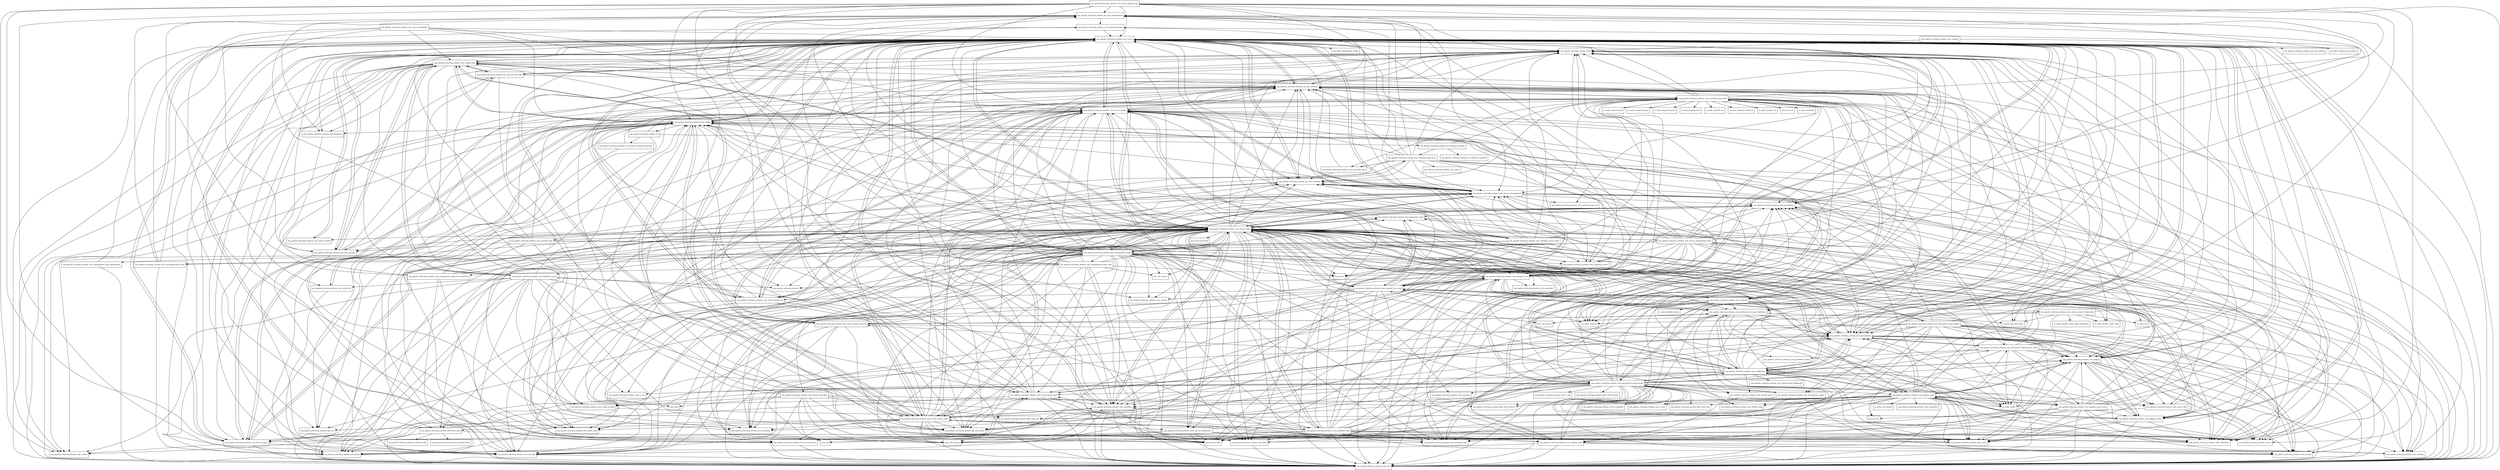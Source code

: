 digraph artemis_server_2_6_4_package_dependencies {
  node [shape = box, fontsize=10.0];
  org_apache_activemq_artemis_api_core_management -> javax_json;
  org_apache_activemq_artemis_api_core_management -> org_apache_activemq_artemis_api_core;
  org_apache_activemq_artemis_api_core_management -> org_apache_activemq_artemis_core_messagecounter;
  org_apache_activemq_artemis_api_core_management -> org_apache_activemq_artemis_utils;
  org_apache_activemq_artemis_core_config -> org_apache_activemq_artemis_api_config;
  org_apache_activemq_artemis_core_config -> org_apache_activemq_artemis_api_core;
  org_apache_activemq_artemis_core_config -> org_apache_activemq_artemis_api_core_client;
  org_apache_activemq_artemis_core_config -> org_apache_activemq_artemis_core_config_ha;
  org_apache_activemq_artemis_core_config -> org_apache_activemq_artemis_core_config_impl;
  org_apache_activemq_artemis_core_config -> org_apache_activemq_artemis_core_deployers;
  org_apache_activemq_artemis_core_config -> org_apache_activemq_artemis_core_server;
  org_apache_activemq_artemis_core_config -> org_apache_activemq_artemis_core_server_cluster_ha;
  org_apache_activemq_artemis_core_config -> org_apache_activemq_artemis_core_server_cluster_impl;
  org_apache_activemq_artemis_core_config -> org_apache_activemq_artemis_core_server_group_impl;
  org_apache_activemq_artemis_core_config -> org_apache_activemq_artemis_core_server_plugin;
  org_apache_activemq_artemis_core_config -> org_apache_activemq_artemis_core_settings_impl;
  org_apache_activemq_artemis_core_config -> org_apache_activemq_artemis_spi_core_security;
  org_apache_activemq_artemis_core_config -> org_apache_activemq_artemis_uri;
  org_apache_activemq_artemis_core_config -> org_apache_activemq_artemis_utils;
  org_apache_activemq_artemis_core_config -> org_apache_activemq_artemis_utils_critical;
  org_apache_activemq_artemis_core_config -> org_apache_activemq_artemis_utils_uri;
  org_apache_activemq_artemis_core_config_ha -> org_apache_activemq_artemis_api_config;
  org_apache_activemq_artemis_core_config_ha -> org_apache_activemq_artemis_core_config;
  org_apache_activemq_artemis_core_config_impl -> java_nio_file;
  org_apache_activemq_artemis_core_config_impl -> org_apache_activemq_artemis_api_config;
  org_apache_activemq_artemis_core_config_impl -> org_apache_activemq_artemis_api_core;
  org_apache_activemq_artemis_core_config_impl -> org_apache_activemq_artemis_core_config;
  org_apache_activemq_artemis_core_config_impl -> org_apache_activemq_artemis_core_config_ha;
  org_apache_activemq_artemis_core_config_impl -> org_apache_activemq_artemis_core_config_storage;
  org_apache_activemq_artemis_core_config_impl -> org_apache_activemq_artemis_core_deployers;
  org_apache_activemq_artemis_core_config_impl -> org_apache_activemq_artemis_core_deployers_impl;
  org_apache_activemq_artemis_core_config_impl -> org_apache_activemq_artemis_core_security;
  org_apache_activemq_artemis_core_config_impl -> org_apache_activemq_artemis_core_server;
  org_apache_activemq_artemis_core_config_impl -> org_apache_activemq_artemis_core_server_cluster_impl;
  org_apache_activemq_artemis_core_config_impl -> org_apache_activemq_artemis_core_server_group_impl;
  org_apache_activemq_artemis_core_config_impl -> org_apache_activemq_artemis_core_server_impl;
  org_apache_activemq_artemis_core_config_impl -> org_apache_activemq_artemis_core_server_plugin;
  org_apache_activemq_artemis_core_config_impl -> org_apache_activemq_artemis_core_settings_impl;
  org_apache_activemq_artemis_core_config_impl -> org_apache_activemq_artemis_spi_core_security;
  org_apache_activemq_artemis_core_config_impl -> org_apache_activemq_artemis_spi_core_security_jaas;
  org_apache_activemq_artemis_core_config_impl -> org_apache_activemq_artemis_utils;
  org_apache_activemq_artemis_core_config_impl -> org_apache_activemq_artemis_utils_critical;
  org_apache_activemq_artemis_core_config_impl -> org_apache_activemq_artemis_utils_uri;
  org_apache_activemq_artemis_core_config_storage -> org_apache_activemq_artemis_api_config;
  org_apache_activemq_artemis_core_config_storage -> org_apache_activemq_artemis_core_config;
  org_apache_activemq_artemis_core_config_storage -> org_apache_activemq_artemis_jdbc_store_sql;
  org_apache_activemq_artemis_core_deployers -> org_apache_activemq_artemis_spi_core_security;
  org_apache_activemq_artemis_core_deployers_impl -> org_apache_activemq_artemis;
  org_apache_activemq_artemis_core_deployers_impl -> org_apache_activemq_artemis_api_config;
  org_apache_activemq_artemis_core_deployers_impl -> org_apache_activemq_artemis_api_core;
  org_apache_activemq_artemis_core_deployers_impl -> org_apache_activemq_artemis_api_core_client;
  org_apache_activemq_artemis_core_deployers_impl -> org_apache_activemq_artemis_core_config;
  org_apache_activemq_artemis_core_deployers_impl -> org_apache_activemq_artemis_core_config_ha;
  org_apache_activemq_artemis_core_deployers_impl -> org_apache_activemq_artemis_core_config_impl;
  org_apache_activemq_artemis_core_deployers_impl -> org_apache_activemq_artemis_core_config_storage;
  org_apache_activemq_artemis_core_deployers_impl -> org_apache_activemq_artemis_core_io_aio;
  org_apache_activemq_artemis_core_deployers_impl -> org_apache_activemq_artemis_core_security;
  org_apache_activemq_artemis_core_deployers_impl -> org_apache_activemq_artemis_core_server;
  org_apache_activemq_artemis_core_deployers_impl -> org_apache_activemq_artemis_core_server_cluster_impl;
  org_apache_activemq_artemis_core_deployers_impl -> org_apache_activemq_artemis_core_server_group_impl;
  org_apache_activemq_artemis_core_deployers_impl -> org_apache_activemq_artemis_core_server_plugin;
  org_apache_activemq_artemis_core_deployers_impl -> org_apache_activemq_artemis_core_settings_impl;
  org_apache_activemq_artemis_core_deployers_impl -> org_apache_activemq_artemis_utils;
  org_apache_activemq_artemis_core_deployers_impl -> org_apache_activemq_artemis_utils_critical;
  org_apache_activemq_artemis_core_filter -> org_apache_activemq_artemis_api_core;
  org_apache_activemq_artemis_core_filter_impl -> org_apache_activemq_artemis_api_core;
  org_apache_activemq_artemis_core_filter_impl -> org_apache_activemq_artemis_core_filter;
  org_apache_activemq_artemis_core_filter_impl -> org_apache_activemq_artemis_core_server;
  org_apache_activemq_artemis_core_filter_impl -> org_apache_activemq_artemis_selector_filter;
  org_apache_activemq_artemis_core_filter_impl -> org_apache_activemq_artemis_selector_impl;
  org_apache_activemq_artemis_core_management_impl -> java_lang_invoke;
  org_apache_activemq_artemis_core_management_impl -> java_util_function;
  org_apache_activemq_artemis_core_management_impl -> java_util_stream;
  org_apache_activemq_artemis_core_management_impl -> javax_json;
  org_apache_activemq_artemis_core_management_impl -> org_apache_activemq_artemis_api_config;
  org_apache_activemq_artemis_core_management_impl -> org_apache_activemq_artemis_api_core;
  org_apache_activemq_artemis_core_management_impl -> org_apache_activemq_artemis_api_core_management;
  org_apache_activemq_artemis_core_management_impl -> org_apache_activemq_artemis_core_client_impl;
  org_apache_activemq_artemis_core_management_impl -> org_apache_activemq_artemis_core_config;
  org_apache_activemq_artemis_core_management_impl -> org_apache_activemq_artemis_core_filter;
  org_apache_activemq_artemis_core_management_impl -> org_apache_activemq_artemis_core_filter_impl;
  org_apache_activemq_artemis_core_management_impl -> org_apache_activemq_artemis_core_management_impl_openmbean;
  org_apache_activemq_artemis_core_management_impl -> org_apache_activemq_artemis_core_management_impl_view;
  org_apache_activemq_artemis_core_management_impl -> org_apache_activemq_artemis_core_message_impl;
  org_apache_activemq_artemis_core_management_impl -> org_apache_activemq_artemis_core_messagecounter;
  org_apache_activemq_artemis_core_management_impl -> org_apache_activemq_artemis_core_messagecounter_impl;
  org_apache_activemq_artemis_core_management_impl -> org_apache_activemq_artemis_core_paging;
  org_apache_activemq_artemis_core_management_impl -> org_apache_activemq_artemis_core_persistence;
  org_apache_activemq_artemis_core_management_impl -> org_apache_activemq_artemis_core_persistence_config;
  org_apache_activemq_artemis_core_management_impl -> org_apache_activemq_artemis_core_persistence_impl_journal;
  org_apache_activemq_artemis_core_management_impl -> org_apache_activemq_artemis_core_postoffice;
  org_apache_activemq_artemis_core_management_impl -> org_apache_activemq_artemis_core_postoffice_impl;
  org_apache_activemq_artemis_core_management_impl -> org_apache_activemq_artemis_core_remoting;
  org_apache_activemq_artemis_core_management_impl -> org_apache_activemq_artemis_core_remoting_server;
  org_apache_activemq_artemis_core_management_impl -> org_apache_activemq_artemis_core_security;
  org_apache_activemq_artemis_core_management_impl -> org_apache_activemq_artemis_core_server;
  org_apache_activemq_artemis_core_management_impl -> org_apache_activemq_artemis_core_server_cluster;
  org_apache_activemq_artemis_core_management_impl -> org_apache_activemq_artemis_core_server_cluster_ha;
  org_apache_activemq_artemis_core_management_impl -> org_apache_activemq_artemis_core_server_cluster_impl;
  org_apache_activemq_artemis_core_management_impl -> org_apache_activemq_artemis_core_server_group;
  org_apache_activemq_artemis_core_management_impl -> org_apache_activemq_artemis_core_server_impl;
  org_apache_activemq_artemis_core_management_impl -> org_apache_activemq_artemis_core_server_management;
  org_apache_activemq_artemis_core_management_impl -> org_apache_activemq_artemis_core_settings;
  org_apache_activemq_artemis_core_management_impl -> org_apache_activemq_artemis_core_settings_impl;
  org_apache_activemq_artemis_core_management_impl -> org_apache_activemq_artemis_core_transaction;
  org_apache_activemq_artemis_core_management_impl -> org_apache_activemq_artemis_core_transaction_impl;
  org_apache_activemq_artemis_core_management_impl -> org_apache_activemq_artemis_core_version;
  org_apache_activemq_artemis_core_management_impl -> org_apache_activemq_artemis_spi_core_protocol;
  org_apache_activemq_artemis_core_management_impl -> org_apache_activemq_artemis_spi_core_remoting;
  org_apache_activemq_artemis_core_management_impl -> org_apache_activemq_artemis_utils;
  org_apache_activemq_artemis_core_management_impl -> org_apache_activemq_artemis_utils_collections;
  org_apache_activemq_artemis_core_management_impl_openmbean -> org_apache_activemq_artemis_api_core;
  org_apache_activemq_artemis_core_management_impl_openmbean -> org_apache_activemq_artemis_core_server;
  org_apache_activemq_artemis_core_management_impl_view -> java_lang_invoke;
  org_apache_activemq_artemis_core_management_impl_view -> java_util_function;
  org_apache_activemq_artemis_core_management_impl_view -> java_util_stream;
  org_apache_activemq_artemis_core_management_impl_view -> javax_json;
  org_apache_activemq_artemis_core_management_impl_view -> org_apache_activemq_artemis_api_core;
  org_apache_activemq_artemis_core_management_impl_view -> org_apache_activemq_artemis_api_core_client;
  org_apache_activemq_artemis_core_management_impl_view -> org_apache_activemq_artemis_api_core_management;
  org_apache_activemq_artemis_core_management_impl_view -> org_apache_activemq_artemis_core_management_impl_view_predicate;
  org_apache_activemq_artemis_core_management_impl_view -> org_apache_activemq_artemis_core_server;
  org_apache_activemq_artemis_core_management_impl_view -> org_apache_activemq_artemis_core_server_impl;
  org_apache_activemq_artemis_core_management_impl_view -> org_apache_activemq_artemis_spi_core_protocol;
  org_apache_activemq_artemis_core_management_impl_view -> org_apache_activemq_artemis_spi_core_remoting;
  org_apache_activemq_artemis_core_management_impl_view -> org_apache_activemq_artemis_utils;
  org_apache_activemq_artemis_core_management_impl_view_predicate -> java_util_function;
  org_apache_activemq_artemis_core_management_impl_view_predicate -> org_apache_activemq_artemis_api_core;
  org_apache_activemq_artemis_core_management_impl_view_predicate -> org_apache_activemq_artemis_api_core_management;
  org_apache_activemq_artemis_core_management_impl_view_predicate -> org_apache_activemq_artemis_core_server;
  org_apache_activemq_artemis_core_management_impl_view_predicate -> org_apache_activemq_artemis_core_server_impl;
  org_apache_activemq_artemis_core_management_impl_view_predicate -> org_apache_activemq_artemis_spi_core_protocol;
  org_apache_activemq_artemis_core_management_impl_view_predicate -> org_apache_activemq_artemis_spi_core_remoting;
  org_apache_activemq_artemis_core_messagecounter -> org_apache_activemq_artemis_core_server;
  org_apache_activemq_artemis_core_messagecounter_impl -> org_apache_activemq_artemis_api_config;
  org_apache_activemq_artemis_core_messagecounter_impl -> org_apache_activemq_artemis_api_core_management;
  org_apache_activemq_artemis_core_messagecounter_impl -> org_apache_activemq_artemis_core_messagecounter;
  org_apache_activemq_artemis_core_messagecounter_impl -> org_apache_activemq_artemis_core_server;
  org_apache_activemq_artemis_core_paging -> org_apache_activemq_artemis_api_core;
  org_apache_activemq_artemis_core_paging -> org_apache_activemq_artemis_core_io;
  org_apache_activemq_artemis_core_paging -> org_apache_activemq_artemis_core_journal;
  org_apache_activemq_artemis_core_paging -> org_apache_activemq_artemis_core_paging_cursor;
  org_apache_activemq_artemis_core_paging -> org_apache_activemq_artemis_core_paging_impl;
  org_apache_activemq_artemis_core_paging -> org_apache_activemq_artemis_core_persistence;
  org_apache_activemq_artemis_core_paging -> org_apache_activemq_artemis_core_replication;
  org_apache_activemq_artemis_core_paging -> org_apache_activemq_artemis_core_server;
  org_apache_activemq_artemis_core_paging -> org_apache_activemq_artemis_core_server_files;
  org_apache_activemq_artemis_core_paging -> org_apache_activemq_artemis_core_settings;
  org_apache_activemq_artemis_core_paging -> org_apache_activemq_artemis_core_settings_impl;
  org_apache_activemq_artemis_core_paging -> org_apache_activemq_artemis_core_transaction;
  org_apache_activemq_artemis_core_paging -> org_apache_activemq_artemis_utils_actors;
  org_apache_activemq_artemis_core_paging_cursor -> org_apache_activemq_artemis_api_core;
  org_apache_activemq_artemis_core_paging_cursor -> org_apache_activemq_artemis_core_filter;
  org_apache_activemq_artemis_core_paging_cursor -> org_apache_activemq_artemis_core_paging;
  org_apache_activemq_artemis_core_paging_cursor -> org_apache_activemq_artemis_core_paging_impl;
  org_apache_activemq_artemis_core_paging_cursor -> org_apache_activemq_artemis_core_server;
  org_apache_activemq_artemis_core_paging_cursor -> org_apache_activemq_artemis_core_server_impl;
  org_apache_activemq_artemis_core_paging_cursor -> org_apache_activemq_artemis_core_transaction;
  org_apache_activemq_artemis_core_paging_cursor -> org_apache_activemq_artemis_utils;
  org_apache_activemq_artemis_core_paging_cursor -> org_apache_activemq_artemis_utils_actors;
  org_apache_activemq_artemis_core_paging_cursor -> org_apache_activemq_artemis_utils_collections;
  org_apache_activemq_artemis_core_paging_cursor_impl -> java_lang_invoke;
  org_apache_activemq_artemis_core_paging_cursor_impl -> java_util_function;
  org_apache_activemq_artemis_core_paging_cursor_impl -> org_apache_activemq_artemis_api_core;
  org_apache_activemq_artemis_core_paging_cursor_impl -> org_apache_activemq_artemis_core_filter;
  org_apache_activemq_artemis_core_paging_cursor_impl -> org_apache_activemq_artemis_core_io;
  org_apache_activemq_artemis_core_paging_cursor_impl -> org_apache_activemq_artemis_core_paging;
  org_apache_activemq_artemis_core_paging_cursor_impl -> org_apache_activemq_artemis_core_paging_cursor;
  org_apache_activemq_artemis_core_paging_cursor_impl -> org_apache_activemq_artemis_core_paging_impl;
  org_apache_activemq_artemis_core_paging_cursor_impl -> org_apache_activemq_artemis_core_persistence;
  org_apache_activemq_artemis_core_paging_cursor_impl -> org_apache_activemq_artemis_core_server;
  org_apache_activemq_artemis_core_paging_cursor_impl -> org_apache_activemq_artemis_core_transaction;
  org_apache_activemq_artemis_core_paging_cursor_impl -> org_apache_activemq_artemis_core_transaction_impl;
  org_apache_activemq_artemis_core_paging_cursor_impl -> org_apache_activemq_artemis_utils;
  org_apache_activemq_artemis_core_paging_cursor_impl -> org_apache_activemq_artemis_utils_actors;
  org_apache_activemq_artemis_core_paging_cursor_impl -> org_apache_activemq_artemis_utils_collections;
  org_apache_activemq_artemis_core_paging_impl -> io_netty_buffer;
  org_apache_activemq_artemis_core_paging_impl -> io_netty_util_internal;
  org_apache_activemq_artemis_core_paging_impl -> java_lang_invoke;
  org_apache_activemq_artemis_core_paging_impl -> java_nio_file;
  org_apache_activemq_artemis_core_paging_impl -> java_util;
  org_apache_activemq_artemis_core_paging_impl -> java_util_function;
  org_apache_activemq_artemis_core_paging_impl -> org_apache_activemq_artemis_api_core;
  org_apache_activemq_artemis_core_paging_impl -> org_apache_activemq_artemis_core_buffers_impl;
  org_apache_activemq_artemis_core_paging_impl -> org_apache_activemq_artemis_core_config_storage;
  org_apache_activemq_artemis_core_paging_impl -> org_apache_activemq_artemis_core_io;
  org_apache_activemq_artemis_core_paging_impl -> org_apache_activemq_artemis_core_io_mapped;
  org_apache_activemq_artemis_core_paging_impl -> org_apache_activemq_artemis_core_io_nio;
  org_apache_activemq_artemis_core_paging_impl -> org_apache_activemq_artemis_core_paging;
  org_apache_activemq_artemis_core_paging_impl -> org_apache_activemq_artemis_core_paging_cursor;
  org_apache_activemq_artemis_core_paging_impl -> org_apache_activemq_artemis_core_paging_cursor_impl;
  org_apache_activemq_artemis_core_paging_impl -> org_apache_activemq_artemis_core_persistence;
  org_apache_activemq_artemis_core_paging_impl -> org_apache_activemq_artemis_core_persistence_impl_journal_codec;
  org_apache_activemq_artemis_core_paging_impl -> org_apache_activemq_artemis_core_replication;
  org_apache_activemq_artemis_core_paging_impl -> org_apache_activemq_artemis_core_server;
  org_apache_activemq_artemis_core_paging_impl -> org_apache_activemq_artemis_core_server_files;
  org_apache_activemq_artemis_core_paging_impl -> org_apache_activemq_artemis_core_server_impl;
  org_apache_activemq_artemis_core_paging_impl -> org_apache_activemq_artemis_core_settings;
  org_apache_activemq_artemis_core_paging_impl -> org_apache_activemq_artemis_core_settings_impl;
  org_apache_activemq_artemis_core_paging_impl -> org_apache_activemq_artemis_core_transaction;
  org_apache_activemq_artemis_core_paging_impl -> org_apache_activemq_artemis_jdbc_store_drivers;
  org_apache_activemq_artemis_core_paging_impl -> org_apache_activemq_artemis_jdbc_store_file;
  org_apache_activemq_artemis_core_paging_impl -> org_apache_activemq_artemis_jdbc_store_sql;
  org_apache_activemq_artemis_core_paging_impl -> org_apache_activemq_artemis_spi_core_protocol;
  org_apache_activemq_artemis_core_paging_impl -> org_apache_activemq_artemis_utils;
  org_apache_activemq_artemis_core_paging_impl -> org_apache_activemq_artemis_utils_actors;
  org_apache_activemq_artemis_core_paging_impl -> org_apache_activemq_artemis_utils_collections;
  org_apache_activemq_artemis_core_paging_impl -> org_apache_activemq_artemis_utils_runnables;
  org_apache_activemq_artemis_core_persistence -> org_apache_activemq_artemis_api_core;
  org_apache_activemq_artemis_core_persistence -> org_apache_activemq_artemis_core_io;
  org_apache_activemq_artemis_core_persistence -> org_apache_activemq_artemis_core_journal;
  org_apache_activemq_artemis_core_persistence -> org_apache_activemq_artemis_core_paging;
  org_apache_activemq_artemis_core_persistence -> org_apache_activemq_artemis_core_paging_cursor;
  org_apache_activemq_artemis_core_persistence -> org_apache_activemq_artemis_core_persistence_config;
  org_apache_activemq_artemis_core_persistence -> org_apache_activemq_artemis_core_persistence_impl_journal_codec;
  org_apache_activemq_artemis_core_persistence -> org_apache_activemq_artemis_core_postoffice;
  org_apache_activemq_artemis_core_persistence -> org_apache_activemq_artemis_core_replication;
  org_apache_activemq_artemis_core_persistence -> org_apache_activemq_artemis_core_server;
  org_apache_activemq_artemis_core_persistence -> org_apache_activemq_artemis_core_server_files;
  org_apache_activemq_artemis_core_persistence -> org_apache_activemq_artemis_core_server_group_impl;
  org_apache_activemq_artemis_core_persistence -> org_apache_activemq_artemis_core_server_impl;
  org_apache_activemq_artemis_core_persistence -> org_apache_activemq_artemis_core_transaction;
  org_apache_activemq_artemis_core_persistence -> org_apache_activemq_artemis_utils;
  org_apache_activemq_artemis_core_persistence_config -> org_apache_activemq_artemis_api_core;
  org_apache_activemq_artemis_core_persistence_config -> org_apache_activemq_artemis_core_journal;
  org_apache_activemq_artemis_core_persistence_config -> org_apache_activemq_artemis_core_settings_impl;
  org_apache_activemq_artemis_core_persistence_impl_journal -> io_netty_buffer;
  org_apache_activemq_artemis_core_persistence_impl_journal -> org_apache_activemq_artemis_api_core;
  org_apache_activemq_artemis_core_persistence_impl_journal -> org_apache_activemq_artemis_core_buffers_impl;
  org_apache_activemq_artemis_core_persistence_impl_journal -> org_apache_activemq_artemis_core_config;
  org_apache_activemq_artemis_core_persistence_impl_journal -> org_apache_activemq_artemis_core_config_impl;
  org_apache_activemq_artemis_core_persistence_impl_journal -> org_apache_activemq_artemis_core_config_storage;
  org_apache_activemq_artemis_core_persistence_impl_journal -> org_apache_activemq_artemis_core_filter;
  org_apache_activemq_artemis_core_persistence_impl_journal -> org_apache_activemq_artemis_core_io;
  org_apache_activemq_artemis_core_persistence_impl_journal -> org_apache_activemq_artemis_core_io_aio;
  org_apache_activemq_artemis_core_persistence_impl_journal -> org_apache_activemq_artemis_core_io_mapped;
  org_apache_activemq_artemis_core_persistence_impl_journal -> org_apache_activemq_artemis_core_io_nio;
  org_apache_activemq_artemis_core_persistence_impl_journal -> org_apache_activemq_artemis_core_io_util;
  org_apache_activemq_artemis_core_persistence_impl_journal -> org_apache_activemq_artemis_core_journal;
  org_apache_activemq_artemis_core_persistence_impl_journal -> org_apache_activemq_artemis_core_journal_impl;
  org_apache_activemq_artemis_core_persistence_impl_journal -> org_apache_activemq_artemis_core_message;
  org_apache_activemq_artemis_core_persistence_impl_journal -> org_apache_activemq_artemis_core_message_impl;
  org_apache_activemq_artemis_core_persistence_impl_journal -> org_apache_activemq_artemis_core_paging;
  org_apache_activemq_artemis_core_persistence_impl_journal -> org_apache_activemq_artemis_core_paging_cursor;
  org_apache_activemq_artemis_core_persistence_impl_journal -> org_apache_activemq_artemis_core_paging_cursor_impl;
  org_apache_activemq_artemis_core_persistence_impl_journal -> org_apache_activemq_artemis_core_paging_impl;
  org_apache_activemq_artemis_core_persistence_impl_journal -> org_apache_activemq_artemis_core_persistence;
  org_apache_activemq_artemis_core_persistence_impl_journal -> org_apache_activemq_artemis_core_persistence_config;
  org_apache_activemq_artemis_core_persistence_impl_journal -> org_apache_activemq_artemis_core_persistence_impl_journal_codec;
  org_apache_activemq_artemis_core_persistence_impl_journal -> org_apache_activemq_artemis_core_postoffice;
  org_apache_activemq_artemis_core_persistence_impl_journal -> org_apache_activemq_artemis_core_protocol_core_impl_wireformat;
  org_apache_activemq_artemis_core_persistence_impl_journal -> org_apache_activemq_artemis_core_replication;
  org_apache_activemq_artemis_core_persistence_impl_journal -> org_apache_activemq_artemis_core_server;
  org_apache_activemq_artemis_core_persistence_impl_journal -> org_apache_activemq_artemis_core_server_files;
  org_apache_activemq_artemis_core_persistence_impl_journal -> org_apache_activemq_artemis_core_server_group_impl;
  org_apache_activemq_artemis_core_persistence_impl_journal -> org_apache_activemq_artemis_core_server_impl;
  org_apache_activemq_artemis_core_persistence_impl_journal -> org_apache_activemq_artemis_core_transaction;
  org_apache_activemq_artemis_core_persistence_impl_journal -> org_apache_activemq_artemis_core_transaction_impl;
  org_apache_activemq_artemis_core_persistence_impl_journal -> org_apache_activemq_artemis_jdbc_store_drivers;
  org_apache_activemq_artemis_core_persistence_impl_journal -> org_apache_activemq_artemis_jdbc_store_file;
  org_apache_activemq_artemis_core_persistence_impl_journal -> org_apache_activemq_artemis_jdbc_store_journal;
  org_apache_activemq_artemis_core_persistence_impl_journal -> org_apache_activemq_artemis_jdbc_store_sql;
  org_apache_activemq_artemis_core_persistence_impl_journal -> org_apache_activemq_artemis_spi_core_protocol;
  org_apache_activemq_artemis_core_persistence_impl_journal -> org_apache_activemq_artemis_utils;
  org_apache_activemq_artemis_core_persistence_impl_journal -> org_apache_activemq_artemis_utils_actors;
  org_apache_activemq_artemis_core_persistence_impl_journal -> org_apache_activemq_artemis_utils_collections;
  org_apache_activemq_artemis_core_persistence_impl_journal -> org_apache_activemq_artemis_utils_critical;
  org_apache_activemq_artemis_core_persistence_impl_journal_codec -> io_netty_buffer;
  org_apache_activemq_artemis_core_persistence_impl_journal_codec -> org_apache_activemq_artemis_api_config;
  org_apache_activemq_artemis_core_persistence_impl_journal_codec -> org_apache_activemq_artemis_api_core;
  org_apache_activemq_artemis_core_persistence_impl_journal_codec -> org_apache_activemq_artemis_core_journal;
  org_apache_activemq_artemis_core_persistence_impl_journal_codec -> org_apache_activemq_artemis_core_message_impl;
  org_apache_activemq_artemis_core_persistence_impl_journal_codec -> org_apache_activemq_artemis_core_paging;
  org_apache_activemq_artemis_core_persistence_impl_journal_codec -> org_apache_activemq_artemis_core_paging_cursor;
  org_apache_activemq_artemis_core_persistence_impl_journal_codec -> org_apache_activemq_artemis_core_paging_cursor_impl;
  org_apache_activemq_artemis_core_persistence_impl_journal_codec -> org_apache_activemq_artemis_core_persistence;
  org_apache_activemq_artemis_core_persistence_impl_journal_codec -> org_apache_activemq_artemis_core_persistence_impl;
  org_apache_activemq_artemis_core_persistence_impl_journal_codec -> org_apache_activemq_artemis_core_server;
  org_apache_activemq_artemis_core_persistence_impl_journal_codec -> org_apache_activemq_artemis_core_transaction;
  org_apache_activemq_artemis_core_persistence_impl_journal_codec -> org_apache_activemq_artemis_utils;
  org_apache_activemq_artemis_core_persistence_impl_nullpm -> io_netty_buffer;
  org_apache_activemq_artemis_core_persistence_impl_nullpm -> org_apache_activemq_artemis_api_core;
  org_apache_activemq_artemis_core_persistence_impl_nullpm -> org_apache_activemq_artemis_core_buffers_impl;
  org_apache_activemq_artemis_core_persistence_impl_nullpm -> org_apache_activemq_artemis_core_io;
  org_apache_activemq_artemis_core_persistence_impl_nullpm -> org_apache_activemq_artemis_core_journal;
  org_apache_activemq_artemis_core_persistence_impl_nullpm -> org_apache_activemq_artemis_core_message_impl;
  org_apache_activemq_artemis_core_persistence_impl_nullpm -> org_apache_activemq_artemis_core_paging;
  org_apache_activemq_artemis_core_persistence_impl_nullpm -> org_apache_activemq_artemis_core_paging_cursor;
  org_apache_activemq_artemis_core_persistence_impl_nullpm -> org_apache_activemq_artemis_core_persistence;
  org_apache_activemq_artemis_core_persistence_impl_nullpm -> org_apache_activemq_artemis_core_persistence_config;
  org_apache_activemq_artemis_core_persistence_impl_nullpm -> org_apache_activemq_artemis_core_postoffice;
  org_apache_activemq_artemis_core_persistence_impl_nullpm -> org_apache_activemq_artemis_core_replication;
  org_apache_activemq_artemis_core_persistence_impl_nullpm -> org_apache_activemq_artemis_core_server;
  org_apache_activemq_artemis_core_persistence_impl_nullpm -> org_apache_activemq_artemis_core_server_files;
  org_apache_activemq_artemis_core_persistence_impl_nullpm -> org_apache_activemq_artemis_core_server_group_impl;
  org_apache_activemq_artemis_core_persistence_impl_nullpm -> org_apache_activemq_artemis_core_server_impl;
  org_apache_activemq_artemis_core_persistence_impl_nullpm -> org_apache_activemq_artemis_core_transaction;
  org_apache_activemq_artemis_core_persistence_impl_nullpm -> org_apache_activemq_artemis_utils_collections;
  org_apache_activemq_artemis_core_postoffice -> java_lang_invoke;
  org_apache_activemq_artemis_core_postoffice -> java_util_function;
  org_apache_activemq_artemis_core_postoffice -> org_apache_activemq_artemis_api_core;
  org_apache_activemq_artemis_core_postoffice -> org_apache_activemq_artemis_core_filter;
  org_apache_activemq_artemis_core_postoffice -> org_apache_activemq_artemis_core_server;
  org_apache_activemq_artemis_core_postoffice -> org_apache_activemq_artemis_core_server_cluster_impl;
  org_apache_activemq_artemis_core_postoffice -> org_apache_activemq_artemis_core_server_group;
  org_apache_activemq_artemis_core_postoffice -> org_apache_activemq_artemis_core_server_impl;
  org_apache_activemq_artemis_core_postoffice -> org_apache_activemq_artemis_core_transaction;
  org_apache_activemq_artemis_core_postoffice_impl -> java_lang_invoke;
  org_apache_activemq_artemis_core_postoffice_impl -> org_apache_activemq_artemis_api_core;
  org_apache_activemq_artemis_core_postoffice_impl -> org_apache_activemq_artemis_api_core_management;
  org_apache_activemq_artemis_core_postoffice_impl -> org_apache_activemq_artemis_core_config;
  org_apache_activemq_artemis_core_postoffice_impl -> org_apache_activemq_artemis_core_filter;
  org_apache_activemq_artemis_core_postoffice_impl -> org_apache_activemq_artemis_core_io;
  org_apache_activemq_artemis_core_postoffice_impl -> org_apache_activemq_artemis_core_message_impl;
  org_apache_activemq_artemis_core_postoffice_impl -> org_apache_activemq_artemis_core_paging;
  org_apache_activemq_artemis_core_postoffice_impl -> org_apache_activemq_artemis_core_persistence;
  org_apache_activemq_artemis_core_postoffice_impl -> org_apache_activemq_artemis_core_postoffice;
  org_apache_activemq_artemis_core_postoffice_impl -> org_apache_activemq_artemis_core_server;
  org_apache_activemq_artemis_core_postoffice_impl -> org_apache_activemq_artemis_core_server_cluster;
  org_apache_activemq_artemis_core_postoffice_impl -> org_apache_activemq_artemis_core_server_cluster_impl;
  org_apache_activemq_artemis_core_postoffice_impl -> org_apache_activemq_artemis_core_server_group;
  org_apache_activemq_artemis_core_postoffice_impl -> org_apache_activemq_artemis_core_server_group_impl;
  org_apache_activemq_artemis_core_postoffice_impl -> org_apache_activemq_artemis_core_server_impl;
  org_apache_activemq_artemis_core_postoffice_impl -> org_apache_activemq_artemis_core_server_management;
  org_apache_activemq_artemis_core_postoffice_impl -> org_apache_activemq_artemis_core_server_plugin;
  org_apache_activemq_artemis_core_postoffice_impl -> org_apache_activemq_artemis_core_settings;
  org_apache_activemq_artemis_core_postoffice_impl -> org_apache_activemq_artemis_core_settings_impl;
  org_apache_activemq_artemis_core_postoffice_impl -> org_apache_activemq_artemis_core_transaction;
  org_apache_activemq_artemis_core_postoffice_impl -> org_apache_activemq_artemis_core_transaction_impl;
  org_apache_activemq_artemis_core_postoffice_impl -> org_apache_activemq_artemis_utils;
  org_apache_activemq_artemis_core_postoffice_impl -> org_apache_activemq_artemis_utils_actors;
  org_apache_activemq_artemis_core_postoffice_impl -> org_apache_activemq_artemis_utils_collections;
  org_apache_activemq_artemis_core_protocol -> io_netty_buffer;
  org_apache_activemq_artemis_core_protocol -> io_netty_channel;
  org_apache_activemq_artemis_core_protocol -> io_netty_handler_codec;
  org_apache_activemq_artemis_core_protocol -> io_netty_handler_codec_http;
  org_apache_activemq_artemis_core_protocol -> io_netty_util_concurrent;
  org_apache_activemq_artemis_core_protocol -> java_lang_invoke;
  org_apache_activemq_artemis_core_protocol -> org_apache_activemq_artemis_api_core;
  org_apache_activemq_artemis_core_protocol -> org_apache_activemq_artemis_api_core_client;
  org_apache_activemq_artemis_core_protocol -> org_apache_activemq_artemis_core_buffers_impl;
  org_apache_activemq_artemis_core_protocol -> org_apache_activemq_artemis_core_message_impl;
  org_apache_activemq_artemis_core_protocol -> org_apache_activemq_artemis_core_protocol_core;
  org_apache_activemq_artemis_core_protocol -> org_apache_activemq_artemis_core_protocol_core_impl;
  org_apache_activemq_artemis_core_protocol -> org_apache_activemq_artemis_core_protocol_core_impl_wireformat;
  org_apache_activemq_artemis_core_protocol -> org_apache_activemq_artemis_core_remoting_impl_netty;
  org_apache_activemq_artemis_core_protocol -> org_apache_activemq_artemis_core_server;
  org_apache_activemq_artemis_core_protocol -> org_apache_activemq_artemis_core_server_protocol_websocket;
  org_apache_activemq_artemis_core_protocol -> org_apache_activemq_artemis_spi_core_protocol;
  org_apache_activemq_artemis_core_protocol -> org_apache_activemq_artemis_utils;
  org_apache_activemq_artemis_core_protocol_core -> java_lang_invoke;
  org_apache_activemq_artemis_core_protocol_core -> java_util;
  org_apache_activemq_artemis_core_protocol_core -> org_apache_activemq_artemis;
  org_apache_activemq_artemis_core_protocol_core -> org_apache_activemq_artemis_api_core;
  org_apache_activemq_artemis_core_protocol_core -> org_apache_activemq_artemis_api_core_client;
  org_apache_activemq_artemis_core_protocol_core -> org_apache_activemq_artemis_core_exception;
  org_apache_activemq_artemis_core_protocol_core -> org_apache_activemq_artemis_core_io;
  org_apache_activemq_artemis_core_protocol_core -> org_apache_activemq_artemis_core_persistence;
  org_apache_activemq_artemis_core_protocol_core -> org_apache_activemq_artemis_core_postoffice;
  org_apache_activemq_artemis_core_protocol_core -> org_apache_activemq_artemis_core_protocol_core_impl;
  org_apache_activemq_artemis_core_protocol_core -> org_apache_activemq_artemis_core_protocol_core_impl_wireformat;
  org_apache_activemq_artemis_core_protocol_core -> org_apache_activemq_artemis_core_remoting;
  org_apache_activemq_artemis_core_protocol_core -> org_apache_activemq_artemis_core_remoting_impl_netty;
  org_apache_activemq_artemis_core_protocol_core -> org_apache_activemq_artemis_core_server;
  org_apache_activemq_artemis_core_protocol_core -> org_apache_activemq_artemis_core_server_impl;
  org_apache_activemq_artemis_core_protocol_core -> org_apache_activemq_artemis_core_transaction;
  org_apache_activemq_artemis_core_protocol_core -> org_apache_activemq_artemis_spi_core_protocol;
  org_apache_activemq_artemis_core_protocol_core -> org_apache_activemq_artemis_spi_core_remoting;
  org_apache_activemq_artemis_core_protocol_core -> org_apache_activemq_artemis_utils;
  org_apache_activemq_artemis_core_protocol_core -> org_apache_activemq_artemis_utils_actors;
  org_apache_activemq_artemis_core_protocol_core_impl -> io_netty_channel;
  org_apache_activemq_artemis_core_protocol_core_impl -> org_apache_activemq_artemis_api_core;
  org_apache_activemq_artemis_core_protocol_core_impl -> org_apache_activemq_artemis_api_core_client;
  org_apache_activemq_artemis_core_protocol_core_impl -> org_apache_activemq_artemis_core_config;
  org_apache_activemq_artemis_core_protocol_core_impl -> org_apache_activemq_artemis_core_message_impl;
  org_apache_activemq_artemis_core_protocol_core_impl -> org_apache_activemq_artemis_core_persistence;
  org_apache_activemq_artemis_core_protocol_core_impl -> org_apache_activemq_artemis_core_protocol;
  org_apache_activemq_artemis_core_protocol_core_impl -> org_apache_activemq_artemis_core_protocol_core;
  org_apache_activemq_artemis_core_protocol_core_impl -> org_apache_activemq_artemis_core_protocol_core_impl_wireformat;
  org_apache_activemq_artemis_core_protocol_core_impl -> org_apache_activemq_artemis_core_remoting;
  org_apache_activemq_artemis_core_protocol_core_impl -> org_apache_activemq_artemis_core_remoting_impl_netty;
  org_apache_activemq_artemis_core_protocol_core_impl -> org_apache_activemq_artemis_core_security;
  org_apache_activemq_artemis_core_protocol_core_impl -> org_apache_activemq_artemis_core_server;
  org_apache_activemq_artemis_core_protocol_core_impl -> org_apache_activemq_artemis_core_server_cluster;
  org_apache_activemq_artemis_core_protocol_core_impl -> org_apache_activemq_artemis_core_server_cluster_ha;
  org_apache_activemq_artemis_core_protocol_core_impl -> org_apache_activemq_artemis_core_server_impl;
  org_apache_activemq_artemis_core_protocol_core_impl -> org_apache_activemq_artemis_core_version;
  org_apache_activemq_artemis_core_protocol_core_impl -> org_apache_activemq_artemis_spi_core_protocol;
  org_apache_activemq_artemis_core_protocol_core_impl -> org_apache_activemq_artemis_spi_core_remoting;
  org_apache_activemq_artemis_core_protocol_core_impl -> org_apache_activemq_artemis_utils;
  org_apache_activemq_artemis_core_protocol_core_impl -> org_apache_activemq_artemis_utils_actors;
  org_apache_activemq_artemis_core_protocol_core_impl -> org_apache_activemq_artemis_utils_uri;
  org_apache_activemq_artemis_core_protocol_core_impl_wireformat -> io_netty_buffer;
  org_apache_activemq_artemis_core_protocol_core_impl_wireformat -> org_apache_activemq_artemis_api_core;
  org_apache_activemq_artemis_core_protocol_core_impl_wireformat -> org_apache_activemq_artemis_core_journal;
  org_apache_activemq_artemis_core_protocol_core_impl_wireformat -> org_apache_activemq_artemis_core_journal_impl;
  org_apache_activemq_artemis_core_protocol_core_impl_wireformat -> org_apache_activemq_artemis_core_paging;
  org_apache_activemq_artemis_core_protocol_core_impl_wireformat -> org_apache_activemq_artemis_core_paging_impl;
  org_apache_activemq_artemis_core_protocol_core_impl_wireformat -> org_apache_activemq_artemis_core_persistence;
  org_apache_activemq_artemis_core_protocol_core_impl_wireformat -> org_apache_activemq_artemis_core_persistence_impl_journal;
  org_apache_activemq_artemis_core_protocol_core_impl_wireformat -> org_apache_activemq_artemis_core_protocol_core_impl;
  org_apache_activemq_artemis_core_protocol_core_impl_wireformat -> org_apache_activemq_artemis_core_replication;
  org_apache_activemq_artemis_core_protocol_core_impl_wireformat -> org_apache_activemq_artemis_core_server_cluster_qourum;
  org_apache_activemq_artemis_core_protocol_core_impl_wireformat -> org_apache_activemq_artemis_utils;
  org_apache_activemq_artemis_core_registry -> org_apache_activemq_artemis_spi_core_naming;
  org_apache_activemq_artemis_core_registry -> org_apache_activemq_artemis_utils;
  org_apache_activemq_artemis_core_remoting_impl -> org_apache_activemq_artemis_spi_core_protocol;
  org_apache_activemq_artemis_core_remoting_impl -> org_apache_activemq_artemis_spi_core_remoting;
  org_apache_activemq_artemis_core_remoting_impl_invm -> io_netty_channel;
  org_apache_activemq_artemis_core_remoting_impl_invm -> io_netty_util_concurrent;
  org_apache_activemq_artemis_core_remoting_impl_invm -> org_apache_activemq_artemis_api_core;
  org_apache_activemq_artemis_core_remoting_impl_invm -> org_apache_activemq_artemis_api_core_client;
  org_apache_activemq_artemis_core_remoting_impl_invm -> org_apache_activemq_artemis_api_core_management;
  org_apache_activemq_artemis_core_remoting_impl_invm -> org_apache_activemq_artemis_core_client;
  org_apache_activemq_artemis_core_remoting_impl_invm -> org_apache_activemq_artemis_core_remoting_impl;
  org_apache_activemq_artemis_core_remoting_impl_invm -> org_apache_activemq_artemis_core_security;
  org_apache_activemq_artemis_core_remoting_impl_invm -> org_apache_activemq_artemis_core_server;
  org_apache_activemq_artemis_core_remoting_impl_invm -> org_apache_activemq_artemis_core_server_cluster;
  org_apache_activemq_artemis_core_remoting_impl_invm -> org_apache_activemq_artemis_core_server_management;
  org_apache_activemq_artemis_core_remoting_impl_invm -> org_apache_activemq_artemis_spi_core_protocol;
  org_apache_activemq_artemis_core_remoting_impl_invm -> org_apache_activemq_artemis_spi_core_remoting;
  org_apache_activemq_artemis_core_remoting_impl_invm -> org_apache_activemq_artemis_utils;
  org_apache_activemq_artemis_core_remoting_impl_invm -> org_apache_activemq_artemis_utils_actors;
  org_apache_activemq_artemis_core_remoting_impl_invm -> org_apache_activemq_artemis_utils_collections;
  org_apache_activemq_artemis_core_remoting_impl_netty -> io_netty_bootstrap;
  org_apache_activemq_artemis_core_remoting_impl_netty -> io_netty_buffer;
  org_apache_activemq_artemis_core_remoting_impl_netty -> io_netty_channel;
  org_apache_activemq_artemis_core_remoting_impl_netty -> io_netty_channel_epoll;
  org_apache_activemq_artemis_core_remoting_impl_netty -> io_netty_channel_group;
  org_apache_activemq_artemis_core_remoting_impl_netty -> io_netty_channel_kqueue;
  org_apache_activemq_artemis_core_remoting_impl_netty -> io_netty_channel_local;
  org_apache_activemq_artemis_core_remoting_impl_netty -> io_netty_channel_nio;
  org_apache_activemq_artemis_core_remoting_impl_netty -> io_netty_channel_socket_nio;
  org_apache_activemq_artemis_core_remoting_impl_netty -> io_netty_handler_codec_http;
  org_apache_activemq_artemis_core_remoting_impl_netty -> io_netty_handler_ssl;
  org_apache_activemq_artemis_core_remoting_impl_netty -> io_netty_util;
  org_apache_activemq_artemis_core_remoting_impl_netty -> io_netty_util_concurrent;
  org_apache_activemq_artemis_core_remoting_impl_netty -> javax_net_ssl;
  org_apache_activemq_artemis_core_remoting_impl_netty -> org_apache_activemq_artemis_api_config;
  org_apache_activemq_artemis_core_remoting_impl_netty -> org_apache_activemq_artemis_api_core;
  org_apache_activemq_artemis_core_remoting_impl_netty -> org_apache_activemq_artemis_api_core_management;
  org_apache_activemq_artemis_core_remoting_impl_netty -> org_apache_activemq_artemis_core_client_impl;
  org_apache_activemq_artemis_core_remoting_impl_netty -> org_apache_activemq_artemis_core_protocol;
  org_apache_activemq_artemis_core_remoting_impl_netty -> org_apache_activemq_artemis_core_remoting_impl;
  org_apache_activemq_artemis_core_remoting_impl_netty -> org_apache_activemq_artemis_core_remoting_impl_ssl;
  org_apache_activemq_artemis_core_remoting_impl_netty -> org_apache_activemq_artemis_core_security;
  org_apache_activemq_artemis_core_remoting_impl_netty -> org_apache_activemq_artemis_core_server;
  org_apache_activemq_artemis_core_remoting_impl_netty -> org_apache_activemq_artemis_core_server_cluster;
  org_apache_activemq_artemis_core_remoting_impl_netty -> org_apache_activemq_artemis_core_server_management;
  org_apache_activemq_artemis_core_remoting_impl_netty -> org_apache_activemq_artemis_spi_core_protocol;
  org_apache_activemq_artemis_core_remoting_impl_netty -> org_apache_activemq_artemis_spi_core_remoting;
  org_apache_activemq_artemis_core_remoting_impl_netty -> org_apache_activemq_artemis_utils;
  org_apache_activemq_artemis_core_remoting_impl_netty -> org_apache_activemq_artemis_utils_actors;
  org_apache_activemq_artemis_core_remoting_impl_netty -> org_apache_activemq_artemis_utils_collections;
  org_apache_activemq_artemis_core_remoting_server -> org_apache_activemq_artemis_api_core;
  org_apache_activemq_artemis_core_remoting_server -> org_apache_activemq_artemis_core_protocol_core;
  org_apache_activemq_artemis_core_remoting_server -> org_apache_activemq_artemis_core_security;
  org_apache_activemq_artemis_core_remoting_server -> org_apache_activemq_artemis_spi_core_protocol;
  org_apache_activemq_artemis_core_remoting_server -> org_apache_activemq_artemis_spi_core_remoting;
  org_apache_activemq_artemis_core_remoting_server -> org_apache_activemq_artemis_utils;
  org_apache_activemq_artemis_core_remoting_server_impl -> java_lang_invoke;
  org_apache_activemq_artemis_core_remoting_server_impl -> org_apache_activemq_artemis_api_core;
  org_apache_activemq_artemis_core_remoting_server_impl -> org_apache_activemq_artemis_core_config;
  org_apache_activemq_artemis_core_remoting_server_impl -> org_apache_activemq_artemis_core_protocol_core;
  org_apache_activemq_artemis_core_remoting_server_impl -> org_apache_activemq_artemis_core_protocol_core_impl;
  org_apache_activemq_artemis_core_remoting_server_impl -> org_apache_activemq_artemis_core_remoting_impl_netty;
  org_apache_activemq_artemis_core_remoting_server_impl -> org_apache_activemq_artemis_core_remoting_server;
  org_apache_activemq_artemis_core_remoting_server_impl -> org_apache_activemq_artemis_core_security;
  org_apache_activemq_artemis_core_remoting_server_impl -> org_apache_activemq_artemis_core_server;
  org_apache_activemq_artemis_core_remoting_server_impl -> org_apache_activemq_artemis_core_server_cluster;
  org_apache_activemq_artemis_core_remoting_server_impl -> org_apache_activemq_artemis_core_server_management;
  org_apache_activemq_artemis_core_remoting_server_impl -> org_apache_activemq_artemis_core_server_plugin;
  org_apache_activemq_artemis_core_remoting_server_impl -> org_apache_activemq_artemis_spi_core_protocol;
  org_apache_activemq_artemis_core_remoting_server_impl -> org_apache_activemq_artemis_spi_core_remoting;
  org_apache_activemq_artemis_core_remoting_server_impl -> org_apache_activemq_artemis_utils;
  org_apache_activemq_artemis_core_replication -> io_netty_buffer;
  org_apache_activemq_artemis_core_replication -> java_lang_invoke;
  org_apache_activemq_artemis_core_replication -> org_apache_activemq_artemis_api_core;
  org_apache_activemq_artemis_core_replication -> org_apache_activemq_artemis_api_core_client;
  org_apache_activemq_artemis_core_replication -> org_apache_activemq_artemis_core_config;
  org_apache_activemq_artemis_core_replication -> org_apache_activemq_artemis_core_io;
  org_apache_activemq_artemis_core_replication -> org_apache_activemq_artemis_core_journal;
  org_apache_activemq_artemis_core_replication -> org_apache_activemq_artemis_core_journal_impl;
  org_apache_activemq_artemis_core_replication -> org_apache_activemq_artemis_core_journal_impl_dataformat;
  org_apache_activemq_artemis_core_replication -> org_apache_activemq_artemis_core_paging;
  org_apache_activemq_artemis_core_replication -> org_apache_activemq_artemis_core_paging_impl;
  org_apache_activemq_artemis_core_replication -> org_apache_activemq_artemis_core_persistence;
  org_apache_activemq_artemis_core_replication -> org_apache_activemq_artemis_core_persistence_impl_journal;
  org_apache_activemq_artemis_core_replication -> org_apache_activemq_artemis_core_protocol_core;
  org_apache_activemq_artemis_core_replication -> org_apache_activemq_artemis_core_protocol_core_impl;
  org_apache_activemq_artemis_core_replication -> org_apache_activemq_artemis_core_protocol_core_impl_wireformat;
  org_apache_activemq_artemis_core_replication -> org_apache_activemq_artemis_core_remoting;
  org_apache_activemq_artemis_core_replication -> org_apache_activemq_artemis_core_server;
  org_apache_activemq_artemis_core_replication -> org_apache_activemq_artemis_core_server_cluster_qourum;
  org_apache_activemq_artemis_core_replication -> org_apache_activemq_artemis_core_server_impl;
  org_apache_activemq_artemis_core_replication -> org_apache_activemq_artemis_core_server_management;
  org_apache_activemq_artemis_core_replication -> org_apache_activemq_artemis_spi_core_protocol;
  org_apache_activemq_artemis_core_replication -> org_apache_activemq_artemis_spi_core_remoting;
  org_apache_activemq_artemis_core_replication -> org_apache_activemq_artemis_utils;
  org_apache_activemq_artemis_core_replication -> org_apache_activemq_artemis_utils_actors;
  org_apache_activemq_artemis_core_security -> org_apache_activemq_artemis_api_core;
  org_apache_activemq_artemis_core_security -> org_apache_activemq_artemis_spi_core_protocol;
  org_apache_activemq_artemis_core_security_impl -> org_apache_activemq_artemis_api_core;
  org_apache_activemq_artemis_core_security_impl -> org_apache_activemq_artemis_api_core_management;
  org_apache_activemq_artemis_core_security_impl -> org_apache_activemq_artemis_core_remoting;
  org_apache_activemq_artemis_core_security_impl -> org_apache_activemq_artemis_core_security;
  org_apache_activemq_artemis_core_security_impl -> org_apache_activemq_artemis_core_server;
  org_apache_activemq_artemis_core_security_impl -> org_apache_activemq_artemis_core_server_management;
  org_apache_activemq_artemis_core_security_impl -> org_apache_activemq_artemis_core_settings;
  org_apache_activemq_artemis_core_security_impl -> org_apache_activemq_artemis_spi_core_protocol;
  org_apache_activemq_artemis_core_security_impl -> org_apache_activemq_artemis_spi_core_security;
  org_apache_activemq_artemis_core_security_impl -> org_apache_activemq_artemis_utils_collections;
  org_apache_activemq_artemis_core_server -> io_netty_channel;
  org_apache_activemq_artemis_core_server -> java_nio_charset;
  org_apache_activemq_artemis_core_server -> java_util;
  org_apache_activemq_artemis_core_server -> javax_json;
  org_apache_activemq_artemis_core_server -> org_apache_activemq_artemis;
  org_apache_activemq_artemis_core_server -> org_apache_activemq_artemis_api_config;
  org_apache_activemq_artemis_core_server -> org_apache_activemq_artemis_api_core;
  org_apache_activemq_artemis_core_server -> org_apache_activemq_artemis_api_core_client;
  org_apache_activemq_artemis_core_server -> org_apache_activemq_artemis_core_client_impl;
  org_apache_activemq_artemis_core_server -> org_apache_activemq_artemis_core_config;
  org_apache_activemq_artemis_core_server -> org_apache_activemq_artemis_core_config_impl;
  org_apache_activemq_artemis_core_server -> org_apache_activemq_artemis_core_deployers;
  org_apache_activemq_artemis_core_server -> org_apache_activemq_artemis_core_filter;
  org_apache_activemq_artemis_core_server -> org_apache_activemq_artemis_core_io;
  org_apache_activemq_artemis_core_server -> org_apache_activemq_artemis_core_management_impl;
  org_apache_activemq_artemis_core_server -> org_apache_activemq_artemis_core_message_impl;
  org_apache_activemq_artemis_core_server -> org_apache_activemq_artemis_core_paging;
  org_apache_activemq_artemis_core_server -> org_apache_activemq_artemis_core_paging_cursor;
  org_apache_activemq_artemis_core_server -> org_apache_activemq_artemis_core_persistence;
  org_apache_activemq_artemis_core_server -> org_apache_activemq_artemis_core_postoffice;
  org_apache_activemq_artemis_core_server -> org_apache_activemq_artemis_core_protocol_core;
  org_apache_activemq_artemis_core_server -> org_apache_activemq_artemis_core_protocol_core_impl_wireformat;
  org_apache_activemq_artemis_core_server -> org_apache_activemq_artemis_core_remoting_server;
  org_apache_activemq_artemis_core_server -> org_apache_activemq_artemis_core_replication;
  org_apache_activemq_artemis_core_server -> org_apache_activemq_artemis_core_security;
  org_apache_activemq_artemis_core_server -> org_apache_activemq_artemis_core_server_cluster;
  org_apache_activemq_artemis_core_server -> org_apache_activemq_artemis_core_server_cluster_ha;
  org_apache_activemq_artemis_core_server -> org_apache_activemq_artemis_core_server_cluster_impl;
  org_apache_activemq_artemis_core_server -> org_apache_activemq_artemis_core_server_cluster_qourum;
  org_apache_activemq_artemis_core_server -> org_apache_activemq_artemis_core_server_group;
  org_apache_activemq_artemis_core_server -> org_apache_activemq_artemis_core_server_impl;
  org_apache_activemq_artemis_core_server -> org_apache_activemq_artemis_core_server_management;
  org_apache_activemq_artemis_core_server -> org_apache_activemq_artemis_core_server_plugin;
  org_apache_activemq_artemis_core_server -> org_apache_activemq_artemis_core_server_reload;
  org_apache_activemq_artemis_core_server -> org_apache_activemq_artemis_core_server_transformer;
  org_apache_activemq_artemis_core_server -> org_apache_activemq_artemis_core_settings;
  org_apache_activemq_artemis_core_server -> org_apache_activemq_artemis_core_transaction;
  org_apache_activemq_artemis_core_server -> org_apache_activemq_artemis_core_version;
  org_apache_activemq_artemis_core_server -> org_apache_activemq_artemis_spi_core_protocol;
  org_apache_activemq_artemis_core_server -> org_apache_activemq_artemis_spi_core_remoting;
  org_apache_activemq_artemis_core_server -> org_apache_activemq_artemis_spi_core_security;
  org_apache_activemq_artemis_core_server -> org_apache_activemq_artemis_spi_core_security_jaas;
  org_apache_activemq_artemis_core_server -> org_apache_activemq_artemis_utils;
  org_apache_activemq_artemis_core_server -> org_apache_activemq_artemis_utils_collections;
  org_apache_activemq_artemis_core_server -> org_apache_activemq_artemis_utils_critical;
  org_apache_activemq_artemis_core_server -> org_jboss_logging_annotations;
  org_apache_activemq_artemis_core_server -> org_jboss_logmanager_config;
  org_apache_activemq_artemis_core_server_cluster -> java_lang;
  org_apache_activemq_artemis_core_server_cluster -> java_lang_invoke;
  org_apache_activemq_artemis_core_server_cluster -> org_apache_activemq_artemis_api_core;
  org_apache_activemq_artemis_core_server_cluster -> org_apache_activemq_artemis_api_core_client;
  org_apache_activemq_artemis_core_server_cluster -> org_apache_activemq_artemis_core_client_impl;
  org_apache_activemq_artemis_core_server_cluster -> org_apache_activemq_artemis_core_config;
  org_apache_activemq_artemis_core_server_cluster -> org_apache_activemq_artemis_core_filter;
  org_apache_activemq_artemis_core_server_cluster -> org_apache_activemq_artemis_core_filter_impl;
  org_apache_activemq_artemis_core_server_cluster -> org_apache_activemq_artemis_core_postoffice;
  org_apache_activemq_artemis_core_server_cluster -> org_apache_activemq_artemis_core_protocol;
  org_apache_activemq_artemis_core_server_cluster -> org_apache_activemq_artemis_core_protocol_core;
  org_apache_activemq_artemis_core_server_cluster -> org_apache_activemq_artemis_core_protocol_core_impl;
  org_apache_activemq_artemis_core_server_cluster -> org_apache_activemq_artemis_core_protocol_core_impl_wireformat;
  org_apache_activemq_artemis_core_server_cluster -> org_apache_activemq_artemis_core_server;
  org_apache_activemq_artemis_core_server_cluster -> org_apache_activemq_artemis_core_server_cluster_ha;
  org_apache_activemq_artemis_core_server_cluster -> org_apache_activemq_artemis_core_server_cluster_impl;
  org_apache_activemq_artemis_core_server_cluster -> org_apache_activemq_artemis_core_server_cluster_qourum;
  org_apache_activemq_artemis_core_server_cluster -> org_apache_activemq_artemis_core_server_impl;
  org_apache_activemq_artemis_core_server_cluster -> org_apache_activemq_artemis_core_server_management;
  org_apache_activemq_artemis_core_server_cluster -> org_apache_activemq_artemis_core_server_plugin;
  org_apache_activemq_artemis_core_server_cluster -> org_apache_activemq_artemis_core_server_transformer;
  org_apache_activemq_artemis_core_server_cluster -> org_apache_activemq_artemis_spi_core_protocol;
  org_apache_activemq_artemis_core_server_cluster -> org_apache_activemq_artemis_spi_core_remoting;
  org_apache_activemq_artemis_core_server_cluster -> org_apache_activemq_artemis_utils;
  org_apache_activemq_artemis_core_server_cluster -> org_apache_activemq_artemis_utils_actors;
  org_apache_activemq_artemis_core_server_cluster -> org_apache_activemq_artemis_utils_collections;
  org_apache_activemq_artemis_core_server_cluster_ha -> org_apache_activemq_artemis_api_config;
  org_apache_activemq_artemis_core_server_cluster_ha -> org_apache_activemq_artemis_api_core;
  org_apache_activemq_artemis_core_server_cluster_ha -> org_apache_activemq_artemis_api_core_client;
  org_apache_activemq_artemis_core_server_cluster_ha -> org_apache_activemq_artemis_core_client_impl;
  org_apache_activemq_artemis_core_server_cluster_ha -> org_apache_activemq_artemis_core_config;
  org_apache_activemq_artemis_core_server_cluster_ha -> org_apache_activemq_artemis_core_remoting_impl_invm;
  org_apache_activemq_artemis_core_server_cluster_ha -> org_apache_activemq_artemis_core_remoting_impl_netty;
  org_apache_activemq_artemis_core_server_cluster_ha -> org_apache_activemq_artemis_core_server;
  org_apache_activemq_artemis_core_server_cluster_ha -> org_apache_activemq_artemis_core_server_cluster;
  org_apache_activemq_artemis_core_server_cluster_ha -> org_apache_activemq_artemis_core_server_impl;
  org_apache_activemq_artemis_core_server_cluster_ha -> org_apache_activemq_artemis_utils;
  org_apache_activemq_artemis_core_server_cluster_impl -> org_apache_activemq_artemis_api_core;
  org_apache_activemq_artemis_core_server_cluster_impl -> org_apache_activemq_artemis_api_core_client;
  org_apache_activemq_artemis_core_server_cluster_impl -> org_apache_activemq_artemis_api_core_management;
  org_apache_activemq_artemis_core_server_cluster_impl -> org_apache_activemq_artemis_core_client_impl;
  org_apache_activemq_artemis_core_server_cluster_impl -> org_apache_activemq_artemis_core_config;
  org_apache_activemq_artemis_core_server_cluster_impl -> org_apache_activemq_artemis_core_config_impl;
  org_apache_activemq_artemis_core_server_cluster_impl -> org_apache_activemq_artemis_core_filter;
  org_apache_activemq_artemis_core_server_cluster_impl -> org_apache_activemq_artemis_core_filter_impl;
  org_apache_activemq_artemis_core_server_cluster_impl -> org_apache_activemq_artemis_core_io;
  org_apache_activemq_artemis_core_server_cluster_impl -> org_apache_activemq_artemis_core_persistence;
  org_apache_activemq_artemis_core_server_cluster_impl -> org_apache_activemq_artemis_core_postoffice;
  org_apache_activemq_artemis_core_server_cluster_impl -> org_apache_activemq_artemis_core_postoffice_impl;
  org_apache_activemq_artemis_core_server_cluster_impl -> org_apache_activemq_artemis_core_remoting;
  org_apache_activemq_artemis_core_server_cluster_impl -> org_apache_activemq_artemis_core_server;
  org_apache_activemq_artemis_core_server_cluster_impl -> org_apache_activemq_artemis_core_server_cluster;
  org_apache_activemq_artemis_core_server_cluster_impl -> org_apache_activemq_artemis_core_server_group;
  org_apache_activemq_artemis_core_server_cluster_impl -> org_apache_activemq_artemis_core_server_group_impl;
  org_apache_activemq_artemis_core_server_cluster_impl -> org_apache_activemq_artemis_core_server_impl;
  org_apache_activemq_artemis_core_server_cluster_impl -> org_apache_activemq_artemis_core_server_management;
  org_apache_activemq_artemis_core_server_cluster_impl -> org_apache_activemq_artemis_core_server_transformer;
  org_apache_activemq_artemis_core_server_cluster_impl -> org_apache_activemq_artemis_core_transaction;
  org_apache_activemq_artemis_core_server_cluster_impl -> org_apache_activemq_artemis_core_transaction_impl;
  org_apache_activemq_artemis_core_server_cluster_impl -> org_apache_activemq_artemis_spi_core_protocol;
  org_apache_activemq_artemis_core_server_cluster_impl -> org_apache_activemq_artemis_spi_core_remoting;
  org_apache_activemq_artemis_core_server_cluster_impl -> org_apache_activemq_artemis_utils;
  org_apache_activemq_artemis_core_server_cluster_impl -> org_apache_activemq_artemis_utils_actors;
  org_apache_activemq_artemis_core_server_cluster_impl -> org_apache_activemq_artemis_utils_collections;
  org_apache_activemq_artemis_core_server_cluster_impl -> org_apache_activemq_artemis_utils_uri;
  org_apache_activemq_artemis_core_server_cluster_qourum -> org_apache_activemq_artemis_api_core;
  org_apache_activemq_artemis_core_server_cluster_qourum -> org_apache_activemq_artemis_api_core_client;
  org_apache_activemq_artemis_core_server_cluster_qourum -> org_apache_activemq_artemis_core_client_impl;
  org_apache_activemq_artemis_core_server_cluster_qourum -> org_apache_activemq_artemis_core_persistence;
  org_apache_activemq_artemis_core_server_cluster_qourum -> org_apache_activemq_artemis_core_protocol_core;
  org_apache_activemq_artemis_core_server_cluster_qourum -> org_apache_activemq_artemis_core_protocol_core_impl_wireformat;
  org_apache_activemq_artemis_core_server_cluster_qourum -> org_apache_activemq_artemis_core_remoting;
  org_apache_activemq_artemis_core_server_cluster_qourum -> org_apache_activemq_artemis_core_server;
  org_apache_activemq_artemis_core_server_cluster_qourum -> org_apache_activemq_artemis_core_server_cluster;
  org_apache_activemq_artemis_core_server_cluster_qourum -> org_apache_activemq_artemis_spi_core_protocol;
  org_apache_activemq_artemis_core_server_embedded -> org_apache_activemq_artemis_core_client_impl;
  org_apache_activemq_artemis_core_server_embedded -> org_apache_activemq_artemis_core_config;
  org_apache_activemq_artemis_core_server_embedded -> org_apache_activemq_artemis_core_config_impl;
  org_apache_activemq_artemis_core_server_embedded -> org_apache_activemq_artemis_core_deployers;
  org_apache_activemq_artemis_core_server_embedded -> org_apache_activemq_artemis_core_server;
  org_apache_activemq_artemis_core_server_embedded -> org_apache_activemq_artemis_core_server_cluster;
  org_apache_activemq_artemis_core_server_embedded -> org_apache_activemq_artemis_core_server_impl;
  org_apache_activemq_artemis_core_server_embedded -> org_apache_activemq_artemis_spi_core_security;
  org_apache_activemq_artemis_core_server_files -> java_nio_file;
  org_apache_activemq_artemis_core_server_files -> org_apache_activemq_artemis_core_io;
  org_apache_activemq_artemis_core_server_files -> org_apache_activemq_artemis_core_server;
  org_apache_activemq_artemis_core_server_group -> org_apache_activemq_artemis_api_core;
  org_apache_activemq_artemis_core_server_group -> org_apache_activemq_artemis_core_server;
  org_apache_activemq_artemis_core_server_group -> org_apache_activemq_artemis_core_server_group_impl;
  org_apache_activemq_artemis_core_server_group -> org_apache_activemq_artemis_core_server_management;
  org_apache_activemq_artemis_core_server_group_impl -> org_apache_activemq_artemis_api_config;
  org_apache_activemq_artemis_core_server_group_impl -> org_apache_activemq_artemis_api_core;
  org_apache_activemq_artemis_core_server_group_impl -> org_apache_activemq_artemis_api_core_management;
  org_apache_activemq_artemis_core_server_group_impl -> org_apache_activemq_artemis_core_persistence;
  org_apache_activemq_artemis_core_server_group_impl -> org_apache_activemq_artemis_core_postoffice;
  org_apache_activemq_artemis_core_server_group_impl -> org_apache_activemq_artemis_core_server;
  org_apache_activemq_artemis_core_server_group_impl -> org_apache_activemq_artemis_core_server_group;
  org_apache_activemq_artemis_core_server_group_impl -> org_apache_activemq_artemis_core_server_management;
  org_apache_activemq_artemis_core_server_group_impl -> org_apache_activemq_artemis_utils;
  org_apache_activemq_artemis_core_server_group_impl -> org_apache_activemq_artemis_utils_actors;
  org_apache_activemq_artemis_core_server_group_impl -> org_apache_activemq_artemis_utils_collections;
  org_apache_activemq_artemis_core_server_impl -> java_lang_invoke;
  org_apache_activemq_artemis_core_server_impl -> java_util_concurrent;
  org_apache_activemq_artemis_core_server_impl -> java_util_function;
  org_apache_activemq_artemis_core_server_impl -> java_util_stream;
  org_apache_activemq_artemis_core_server_impl -> javax_json;
  org_apache_activemq_artemis_core_server_impl -> org_apache_activemq_artemis;
  org_apache_activemq_artemis_core_server_impl -> org_apache_activemq_artemis_api_config;
  org_apache_activemq_artemis_core_server_impl -> org_apache_activemq_artemis_api_core;
  org_apache_activemq_artemis_core_server_impl -> org_apache_activemq_artemis_api_core_client;
  org_apache_activemq_artemis_core_server_impl -> org_apache_activemq_artemis_api_core_management;
  org_apache_activemq_artemis_core_server_impl -> org_apache_activemq_artemis_core_client_impl;
  org_apache_activemq_artemis_core_server_impl -> org_apache_activemq_artemis_core_config;
  org_apache_activemq_artemis_core_server_impl -> org_apache_activemq_artemis_core_config_impl;
  org_apache_activemq_artemis_core_server_impl -> org_apache_activemq_artemis_core_config_storage;
  org_apache_activemq_artemis_core_server_impl -> org_apache_activemq_artemis_core_deployers_impl;
  org_apache_activemq_artemis_core_server_impl -> org_apache_activemq_artemis_core_exception;
  org_apache_activemq_artemis_core_server_impl -> org_apache_activemq_artemis_core_filter;
  org_apache_activemq_artemis_core_server_impl -> org_apache_activemq_artemis_core_filter_impl;
  org_apache_activemq_artemis_core_server_impl -> org_apache_activemq_artemis_core_io;
  org_apache_activemq_artemis_core_server_impl -> org_apache_activemq_artemis_core_io_aio;
  org_apache_activemq_artemis_core_server_impl -> org_apache_activemq_artemis_core_journal;
  org_apache_activemq_artemis_core_server_impl -> org_apache_activemq_artemis_core_management_impl;
  org_apache_activemq_artemis_core_server_impl -> org_apache_activemq_artemis_core_message;
  org_apache_activemq_artemis_core_server_impl -> org_apache_activemq_artemis_core_message_impl;
  org_apache_activemq_artemis_core_server_impl -> org_apache_activemq_artemis_core_paging;
  org_apache_activemq_artemis_core_server_impl -> org_apache_activemq_artemis_core_paging_cursor;
  org_apache_activemq_artemis_core_server_impl -> org_apache_activemq_artemis_core_paging_impl;
  org_apache_activemq_artemis_core_server_impl -> org_apache_activemq_artemis_core_persistence;
  org_apache_activemq_artemis_core_server_impl -> org_apache_activemq_artemis_core_persistence_config;
  org_apache_activemq_artemis_core_server_impl -> org_apache_activemq_artemis_core_persistence_impl;
  org_apache_activemq_artemis_core_server_impl -> org_apache_activemq_artemis_core_persistence_impl_journal;
  org_apache_activemq_artemis_core_server_impl -> org_apache_activemq_artemis_core_persistence_impl_journal_codec;
  org_apache_activemq_artemis_core_server_impl -> org_apache_activemq_artemis_core_persistence_impl_nullpm;
  org_apache_activemq_artemis_core_server_impl -> org_apache_activemq_artemis_core_postoffice;
  org_apache_activemq_artemis_core_server_impl -> org_apache_activemq_artemis_core_postoffice_impl;
  org_apache_activemq_artemis_core_server_impl -> org_apache_activemq_artemis_core_protocol_core;
  org_apache_activemq_artemis_core_server_impl -> org_apache_activemq_artemis_core_protocol_core_impl;
  org_apache_activemq_artemis_core_server_impl -> org_apache_activemq_artemis_core_protocol_core_impl_wireformat;
  org_apache_activemq_artemis_core_server_impl -> org_apache_activemq_artemis_core_remoting;
  org_apache_activemq_artemis_core_server_impl -> org_apache_activemq_artemis_core_remoting_server;
  org_apache_activemq_artemis_core_server_impl -> org_apache_activemq_artemis_core_remoting_server_impl;
  org_apache_activemq_artemis_core_server_impl -> org_apache_activemq_artemis_core_replication;
  org_apache_activemq_artemis_core_server_impl -> org_apache_activemq_artemis_core_security;
  org_apache_activemq_artemis_core_server_impl -> org_apache_activemq_artemis_core_security_impl;
  org_apache_activemq_artemis_core_server_impl -> org_apache_activemq_artemis_core_server;
  org_apache_activemq_artemis_core_server_impl -> org_apache_activemq_artemis_core_server_cluster;
  org_apache_activemq_artemis_core_server_impl -> org_apache_activemq_artemis_core_server_cluster_ha;
  org_apache_activemq_artemis_core_server_impl -> org_apache_activemq_artemis_core_server_cluster_impl;
  org_apache_activemq_artemis_core_server_impl -> org_apache_activemq_artemis_core_server_cluster_qourum;
  org_apache_activemq_artemis_core_server_impl -> org_apache_activemq_artemis_core_server_files;
  org_apache_activemq_artemis_core_server_impl -> org_apache_activemq_artemis_core_server_group;
  org_apache_activemq_artemis_core_server_impl -> org_apache_activemq_artemis_core_server_group_impl;
  org_apache_activemq_artemis_core_server_impl -> org_apache_activemq_artemis_core_server_impl_jdbc;
  org_apache_activemq_artemis_core_server_impl -> org_apache_activemq_artemis_core_server_management;
  org_apache_activemq_artemis_core_server_impl -> org_apache_activemq_artemis_core_server_management_impl;
  org_apache_activemq_artemis_core_server_impl -> org_apache_activemq_artemis_core_server_plugin;
  org_apache_activemq_artemis_core_server_impl -> org_apache_activemq_artemis_core_server_reload;
  org_apache_activemq_artemis_core_server_impl -> org_apache_activemq_artemis_core_server_transformer;
  org_apache_activemq_artemis_core_server_impl -> org_apache_activemq_artemis_core_settings;
  org_apache_activemq_artemis_core_server_impl -> org_apache_activemq_artemis_core_settings_impl;
  org_apache_activemq_artemis_core_server_impl -> org_apache_activemq_artemis_core_transaction;
  org_apache_activemq_artemis_core_server_impl -> org_apache_activemq_artemis_core_transaction_impl;
  org_apache_activemq_artemis_core_server_impl -> org_apache_activemq_artemis_core_version;
  org_apache_activemq_artemis_core_server_impl -> org_apache_activemq_artemis_spi_core_protocol;
  org_apache_activemq_artemis_core_server_impl -> org_apache_activemq_artemis_spi_core_remoting;
  org_apache_activemq_artemis_core_server_impl -> org_apache_activemq_artemis_spi_core_security;
  org_apache_activemq_artemis_core_server_impl -> org_apache_activemq_artemis_utils;
  org_apache_activemq_artemis_core_server_impl -> org_apache_activemq_artemis_utils_actors;
  org_apache_activemq_artemis_core_server_impl -> org_apache_activemq_artemis_utils_collections;
  org_apache_activemq_artemis_core_server_impl -> org_apache_activemq_artemis_utils_critical;
  org_apache_activemq_artemis_core_server_impl_jdbc -> java_lang;
  org_apache_activemq_artemis_core_server_impl_jdbc -> java_lang_invoke;
  org_apache_activemq_artemis_core_server_impl_jdbc -> java_util;
  org_apache_activemq_artemis_core_server_impl_jdbc -> java_util_function;
  org_apache_activemq_artemis_core_server_impl_jdbc -> org_apache_activemq_artemis_api_core;
  org_apache_activemq_artemis_core_server_impl_jdbc -> org_apache_activemq_artemis_core_config_storage;
  org_apache_activemq_artemis_core_server_impl_jdbc -> org_apache_activemq_artemis_core_io;
  org_apache_activemq_artemis_core_server_impl_jdbc -> org_apache_activemq_artemis_core_server;
  org_apache_activemq_artemis_core_server_impl_jdbc -> org_apache_activemq_artemis_jdbc_store_drivers;
  org_apache_activemq_artemis_core_server_impl_jdbc -> org_apache_activemq_artemis_jdbc_store_sql;
  org_apache_activemq_artemis_core_server_impl_jdbc -> org_apache_activemq_artemis_utils;
  org_apache_activemq_artemis_core_server_impl_jdbc -> org_apache_activemq_artemis_utils_actors;
  org_apache_activemq_artemis_core_server_management -> org_apache_activemq_artemis_api_core;
  org_apache_activemq_artemis_core_server_management -> org_apache_activemq_artemis_api_core_management;
  org_apache_activemq_artemis_core_server_management -> org_apache_activemq_artemis_core_config;
  org_apache_activemq_artemis_core_server_management -> org_apache_activemq_artemis_core_management_impl;
  org_apache_activemq_artemis_core_server_management -> org_apache_activemq_artemis_core_messagecounter;
  org_apache_activemq_artemis_core_server_management -> org_apache_activemq_artemis_core_paging;
  org_apache_activemq_artemis_core_server_management -> org_apache_activemq_artemis_core_persistence;
  org_apache_activemq_artemis_core_server_management -> org_apache_activemq_artemis_core_postoffice;
  org_apache_activemq_artemis_core_server_management -> org_apache_activemq_artemis_core_remoting_impl_ssl;
  org_apache_activemq_artemis_core_server_management -> org_apache_activemq_artemis_core_remoting_server;
  org_apache_activemq_artemis_core_server_management -> org_apache_activemq_artemis_core_security;
  org_apache_activemq_artemis_core_server_management -> org_apache_activemq_artemis_core_server;
  org_apache_activemq_artemis_core_server_management -> org_apache_activemq_artemis_core_server_cluster;
  org_apache_activemq_artemis_core_server_management -> org_apache_activemq_artemis_core_server_impl;
  org_apache_activemq_artemis_core_server_management -> org_apache_activemq_artemis_core_settings;
  org_apache_activemq_artemis_core_server_management -> org_apache_activemq_artemis_core_transaction;
  org_apache_activemq_artemis_core_server_management -> org_apache_activemq_artemis_spi_core_remoting;
  org_apache_activemq_artemis_core_server_management_impl -> java_lang_invoke;
  org_apache_activemq_artemis_core_server_management_impl -> java_util;
  org_apache_activemq_artemis_core_server_management_impl -> java_util_function;
  org_apache_activemq_artemis_core_server_management_impl -> org_apache_activemq_artemis_api_core;
  org_apache_activemq_artemis_core_server_management_impl -> org_apache_activemq_artemis_api_core_management;
  org_apache_activemq_artemis_core_server_management_impl -> org_apache_activemq_artemis_core_config;
  org_apache_activemq_artemis_core_server_management_impl -> org_apache_activemq_artemis_core_management_impl;
  org_apache_activemq_artemis_core_server_management_impl -> org_apache_activemq_artemis_core_message_impl;
  org_apache_activemq_artemis_core_server_management_impl -> org_apache_activemq_artemis_core_messagecounter;
  org_apache_activemq_artemis_core_server_management_impl -> org_apache_activemq_artemis_core_messagecounter_impl;
  org_apache_activemq_artemis_core_server_management_impl -> org_apache_activemq_artemis_core_paging;
  org_apache_activemq_artemis_core_server_management_impl -> org_apache_activemq_artemis_core_persistence;
  org_apache_activemq_artemis_core_server_management_impl -> org_apache_activemq_artemis_core_postoffice;
  org_apache_activemq_artemis_core_server_management_impl -> org_apache_activemq_artemis_core_remoting_server;
  org_apache_activemq_artemis_core_server_management_impl -> org_apache_activemq_artemis_core_security;
  org_apache_activemq_artemis_core_server_management_impl -> org_apache_activemq_artemis_core_server;
  org_apache_activemq_artemis_core_server_management_impl -> org_apache_activemq_artemis_core_server_cluster;
  org_apache_activemq_artemis_core_server_management_impl -> org_apache_activemq_artemis_core_server_impl;
  org_apache_activemq_artemis_core_server_management_impl -> org_apache_activemq_artemis_core_server_management;
  org_apache_activemq_artemis_core_server_management_impl -> org_apache_activemq_artemis_core_settings;
  org_apache_activemq_artemis_core_server_management_impl -> org_apache_activemq_artemis_core_transaction;
  org_apache_activemq_artemis_core_server_management_impl -> org_apache_activemq_artemis_spi_core_remoting;
  org_apache_activemq_artemis_core_server_management_impl -> org_apache_activemq_artemis_utils;
  org_apache_activemq_artemis_core_server_management_impl -> org_apache_activemq_artemis_utils_actors;
  org_apache_activemq_artemis_core_server_management_impl -> org_apache_activemq_artemis_utils_collections;
  org_apache_activemq_artemis_core_server_plugin -> org_apache_activemq_artemis_api_core;
  org_apache_activemq_artemis_core_server_plugin -> org_apache_activemq_artemis_core_config;
  org_apache_activemq_artemis_core_server_plugin -> org_apache_activemq_artemis_core_persistence;
  org_apache_activemq_artemis_core_server_plugin -> org_apache_activemq_artemis_core_postoffice;
  org_apache_activemq_artemis_core_server_plugin -> org_apache_activemq_artemis_core_security;
  org_apache_activemq_artemis_core_server_plugin -> org_apache_activemq_artemis_core_server;
  org_apache_activemq_artemis_core_server_plugin -> org_apache_activemq_artemis_core_server_cluster;
  org_apache_activemq_artemis_core_server_plugin -> org_apache_activemq_artemis_core_server_impl;
  org_apache_activemq_artemis_core_server_plugin -> org_apache_activemq_artemis_core_transaction;
  org_apache_activemq_artemis_core_server_plugin -> org_apache_activemq_artemis_spi_core_protocol;
  org_apache_activemq_artemis_core_server_plugin -> org_apache_activemq_artemis_utils_critical;
  org_apache_activemq_artemis_core_server_plugin_impl -> org_apache_activemq_artemis_api_core;
  org_apache_activemq_artemis_core_server_plugin_impl -> org_apache_activemq_artemis_api_core_management;
  org_apache_activemq_artemis_core_server_plugin_impl -> org_apache_activemq_artemis_core_config;
  org_apache_activemq_artemis_core_server_plugin_impl -> org_apache_activemq_artemis_core_persistence;
  org_apache_activemq_artemis_core_server_plugin_impl -> org_apache_activemq_artemis_core_postoffice;
  org_apache_activemq_artemis_core_server_plugin_impl -> org_apache_activemq_artemis_core_security;
  org_apache_activemq_artemis_core_server_plugin_impl -> org_apache_activemq_artemis_core_server;
  org_apache_activemq_artemis_core_server_plugin_impl -> org_apache_activemq_artemis_core_server_cluster;
  org_apache_activemq_artemis_core_server_plugin_impl -> org_apache_activemq_artemis_core_server_impl;
  org_apache_activemq_artemis_core_server_plugin_impl -> org_apache_activemq_artemis_core_server_management;
  org_apache_activemq_artemis_core_server_plugin_impl -> org_apache_activemq_artemis_core_server_plugin;
  org_apache_activemq_artemis_core_server_plugin_impl -> org_apache_activemq_artemis_core_transaction;
  org_apache_activemq_artemis_core_server_plugin_impl -> org_apache_activemq_artemis_spi_core_protocol;
  org_apache_activemq_artemis_core_server_plugin_impl -> org_apache_activemq_artemis_utils_collections;
  org_apache_activemq_artemis_core_server_plugin_impl -> org_apache_activemq_artemis_utils_critical;
  org_apache_activemq_artemis_core_server_plugin_impl -> org_jboss_logging_annotations;
  org_apache_activemq_artemis_core_server_protocol_websocket -> io_netty_buffer;
  org_apache_activemq_artemis_core_server_protocol_websocket -> io_netty_channel;
  org_apache_activemq_artemis_core_server_protocol_websocket -> io_netty_handler_codec_http;
  org_apache_activemq_artemis_core_server_protocol_websocket -> io_netty_handler_codec_http_websocketx;
  org_apache_activemq_artemis_core_server_protocol_websocket -> io_netty_util;
  org_apache_activemq_artemis_core_server_protocol_websocket -> io_netty_util_concurrent;
  org_apache_activemq_artemis_core_server_protocol_websocket -> java_nio_charset;
  org_apache_activemq_artemis_core_server_protocol_websocket -> org_apache_activemq_artemis_utils;
  org_apache_activemq_artemis_core_server_reload -> org_apache_activemq_artemis_core_server;
  org_apache_activemq_artemis_core_server_transformer -> java_lang_invoke;
  org_apache_activemq_artemis_core_server_transformer -> java_util;
  org_apache_activemq_artemis_core_server_transformer -> java_util_function;
  org_apache_activemq_artemis_core_server_transformer -> org_apache_activemq_artemis_api_core;
  org_apache_activemq_artemis_core_server_transformer -> org_apache_activemq_artemis_core_message_impl;
  org_apache_activemq_artemis_core_server_transformer -> org_apache_activemq_artemis_core_paging;
  org_apache_activemq_artemis_core_server_transformer -> org_apache_activemq_artemis_core_server;
  org_apache_activemq_artemis_core_server_transformer -> org_apache_activemq_artemis_utils_collections;
  org_apache_activemq_artemis_core_settings_impl -> org_apache_activemq_artemis_api_config;
  org_apache_activemq_artemis_core_settings_impl -> org_apache_activemq_artemis_api_core;
  org_apache_activemq_artemis_core_settings_impl -> org_apache_activemq_artemis_core_config;
  org_apache_activemq_artemis_core_settings_impl -> org_apache_activemq_artemis_core_journal;
  org_apache_activemq_artemis_core_settings_impl -> org_apache_activemq_artemis_core_server;
  org_apache_activemq_artemis_core_settings_impl -> org_apache_activemq_artemis_core_settings;
  org_apache_activemq_artemis_core_settings_impl -> org_apache_activemq_artemis_utils;
  org_apache_activemq_artemis_core_transaction -> javax_json;
  org_apache_activemq_artemis_core_transaction -> org_apache_activemq_artemis_api_core;
  org_apache_activemq_artemis_core_transaction -> org_apache_activemq_artemis_core_server;
  org_apache_activemq_artemis_core_transaction -> org_apache_activemq_artemis_core_server_impl;
  org_apache_activemq_artemis_core_transaction -> org_apache_activemq_artemis_core_transaction_impl;
  org_apache_activemq_artemis_core_transaction -> org_apache_activemq_artemis_utils;
  org_apache_activemq_artemis_core_transaction_impl -> org_apache_activemq_artemis_api_core;
  org_apache_activemq_artemis_core_transaction_impl -> org_apache_activemq_artemis_core_io;
  org_apache_activemq_artemis_core_transaction_impl -> org_apache_activemq_artemis_core_persistence;
  org_apache_activemq_artemis_core_transaction_impl -> org_apache_activemq_artemis_core_server;
  org_apache_activemq_artemis_core_transaction_impl -> org_apache_activemq_artemis_core_server_impl;
  org_apache_activemq_artemis_core_transaction_impl -> org_apache_activemq_artemis_core_transaction;
  org_apache_activemq_artemis_spi_core_protocol -> io_netty_channel;
  org_apache_activemq_artemis_spi_core_protocol -> org_apache_activemq_artemis_api_core;
  org_apache_activemq_artemis_spi_core_protocol -> org_apache_activemq_artemis_core_message_impl;
  org_apache_activemq_artemis_spi_core_protocol -> org_apache_activemq_artemis_core_persistence;
  org_apache_activemq_artemis_spi_core_protocol -> org_apache_activemq_artemis_core_remoting_impl_netty;
  org_apache_activemq_artemis_spi_core_protocol -> org_apache_activemq_artemis_core_server;
  org_apache_activemq_artemis_spi_core_protocol -> org_apache_activemq_artemis_core_transaction;
  org_apache_activemq_artemis_spi_core_protocol -> org_apache_activemq_artemis_spi_core_remoting;
  org_apache_activemq_artemis_spi_core_remoting -> org_apache_activemq_artemis_core_security;
  org_apache_activemq_artemis_spi_core_remoting -> org_apache_activemq_artemis_core_server;
  org_apache_activemq_artemis_spi_core_remoting -> org_apache_activemq_artemis_core_server_cluster;
  org_apache_activemq_artemis_spi_core_remoting -> org_apache_activemq_artemis_core_server_management;
  org_apache_activemq_artemis_spi_core_security -> org_apache_activemq_artemis_core_config_impl;
  org_apache_activemq_artemis_spi_core_security -> org_apache_activemq_artemis_core_remoting;
  org_apache_activemq_artemis_spi_core_security -> org_apache_activemq_artemis_core_security;
  org_apache_activemq_artemis_spi_core_security -> org_apache_activemq_artemis_core_server;
  org_apache_activemq_artemis_spi_core_security -> org_apache_activemq_artemis_spi_core_protocol;
  org_apache_activemq_artemis_spi_core_security -> org_apache_activemq_artemis_spi_core_security_jaas;
  org_apache_activemq_artemis_spi_core_security_jaas -> java_lang_invoke;
  org_apache_activemq_artemis_spi_core_security_jaas -> org_apache_activemq_artemis_core_config_impl;
  org_apache_activemq_artemis_spi_core_security_jaas -> org_apache_activemq_artemis_core_remoting;
  org_apache_activemq_artemis_spi_core_security_jaas -> org_apache_activemq_artemis_core_security;
  org_apache_activemq_artemis_spi_core_security_jaas -> org_apache_activemq_artemis_core_server;
  org_apache_activemq_artemis_spi_core_security_jaas -> org_apache_activemq_artemis_spi_core_protocol;
  org_apache_activemq_artemis_spi_core_security_jaas -> org_apache_activemq_artemis_utils;
  org_apache_activemq_artemis_uri -> org_apache_activemq_artemis_core_remoting_impl_netty;
  org_apache_activemq_artemis_uri -> org_apache_activemq_artemis_uri_schemas_acceptor;
  org_apache_activemq_artemis_uri -> org_apache_activemq_artemis_uri_schemas_clusterConnection;
  org_apache_activemq_artemis_uri -> org_apache_activemq_artemis_utils_uri;
  org_apache_activemq_artemis_uri_schemas_acceptor -> org_apache_activemq_artemis_core_remoting_impl_invm;
  org_apache_activemq_artemis_uri_schemas_acceptor -> org_apache_activemq_artemis_core_remoting_impl_netty;
  org_apache_activemq_artemis_uri_schemas_acceptor -> org_apache_activemq_artemis_uri_schema_connector;
  org_apache_activemq_artemis_uri_schemas_clusterConnection -> org_apache_activemq_artemis_core_config;
  org_apache_activemq_artemis_uri_schemas_clusterConnection -> org_apache_activemq_artemis_utils_uri;
  org_apache_activemq_artemis_utils -> org_apache_activemq_artemis_core_config_impl;
}
